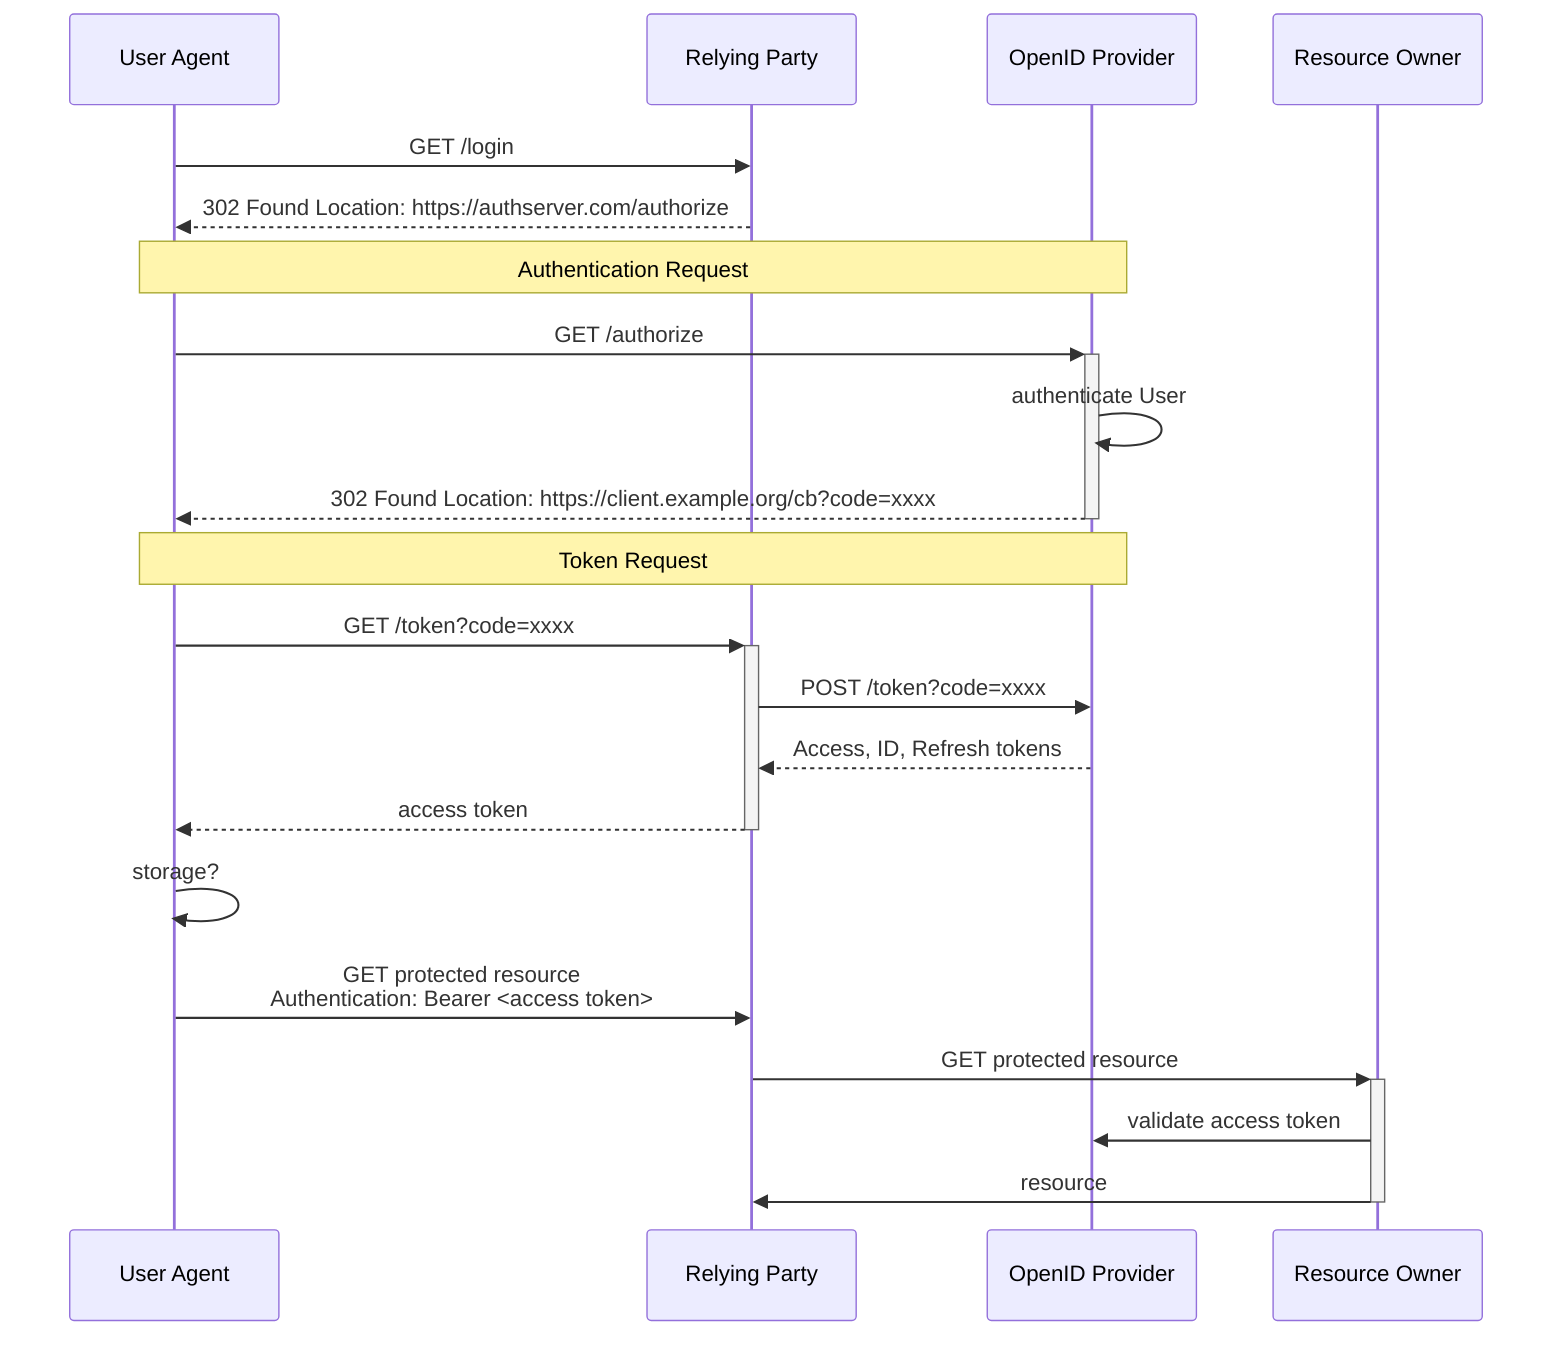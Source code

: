 sequenceDiagram
    participant UA as User Agent
    participant RP as Relying Party
    participant AS as OpenID Provider
    participant RO as Resource Owner
    UA->> RP: GET /login
    RP -->> UA: 302 Found Location: https://authserver.com/authorize
    Note over UA,AS: Authentication Request
    UA ->>+ AS: GET /authorize
    AS ->> AS: authenticate User
    AS -->>- UA: 302 Found Location: https://client.example.org/cb?code=xxxx
    Note over UA,AS: Token Request
    UA ->>+ RP: GET /token?code=xxxx
    RP ->> AS: POST /token?code=xxxx
    AS -->> RP: Access, ID, Refresh tokens
    RP -->>- UA: access token
    UA ->> UA: storage?
    UA ->> RP: GET protected resource<br>Authentication: Bearer <access token>
    RP ->>+ RO: GET protected resource
    RO ->> AS: validate access token
    RO ->>- RP: resource